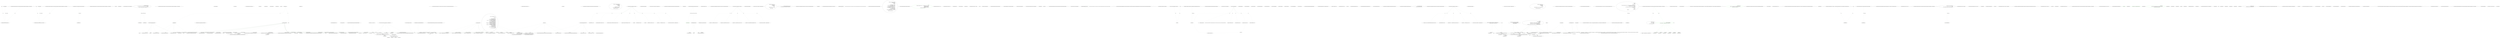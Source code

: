 digraph  {
n22 [label=string, span=""];
n23 [label="System.StringComparer", span=""];
n24 [label=string, span=""];
n25 [label="System.StringComparer", span=""];
n0 [cluster="CommandLine.Core.NameLookup.Contains(string, System.Collections.Generic.IEnumerable<CommandLine.Core.OptionSpecification>, System.StringComparer)", label="Entry CommandLine.Core.NameLookup.Contains(string, System.Collections.Generic.IEnumerable<CommandLine.Core.OptionSpecification>, System.StringComparer)", span="11-11"];
n1 [cluster="CommandLine.Core.NameLookup.Contains(string, System.Collections.Generic.IEnumerable<CommandLine.Core.OptionSpecification>, System.StringComparer)", label="return specifications.Any(a => name.MatchName(a.ShortName, a.LongName, comparer));", span="13-13"];
n5 [cluster="lambda expression", label="name.MatchName(a.ShortName, a.LongName, comparer)", span="13-13"];
n2 [cluster="CommandLine.Core.NameLookup.Contains(string, System.Collections.Generic.IEnumerable<CommandLine.Core.OptionSpecification>, System.StringComparer)", label="Exit CommandLine.Core.NameLookup.Contains(string, System.Collections.Generic.IEnumerable<CommandLine.Core.OptionSpecification>, System.StringComparer)", span="11-11"];
n3 [cluster="Unk.Any", label="Entry Unk.Any", span=""];
n4 [cluster="lambda expression", label="Entry lambda expression", span="13-13"];
n6 [cluster="lambda expression", label="Exit lambda expression", span="13-13"];
n7 [cluster="string.MatchName(string, string, System.StringComparer)", label="Entry string.MatchName(string, string, System.StringComparer)", span="8-8"];
n8 [cluster="CommandLine.Core.NameLookup.WithSeparator(string, System.Collections.Generic.IEnumerable<CommandLine.Core.OptionSpecification>, System.StringComparer)", label="Entry CommandLine.Core.NameLookup.WithSeparator(string, System.Collections.Generic.IEnumerable<CommandLine.Core.OptionSpecification>, System.StringComparer)", span="16-16"];
n9 [cluster="CommandLine.Core.NameLookup.WithSeparator(string, System.Collections.Generic.IEnumerable<CommandLine.Core.OptionSpecification>, System.StringComparer)", label="return specifications.SingleOrDefault(\r\n                a => name.MatchName(a.ShortName, a.LongName, comparer) && a.Separator != '\0')\r\n                .ToMaybe()\r\n                .Return(spec => Maybe.Just(spec.Separator), Maybe.Nothing<char>());", span="19-22"];
n16 [cluster="lambda expression", label="name.MatchName(a.ShortName, a.LongName, comparer) && a.Separator != '\0'", span="20-20"];
n10 [cluster="CommandLine.Core.NameLookup.WithSeparator(string, System.Collections.Generic.IEnumerable<CommandLine.Core.OptionSpecification>, System.StringComparer)", label="Exit CommandLine.Core.NameLookup.WithSeparator(string, System.Collections.Generic.IEnumerable<CommandLine.Core.OptionSpecification>, System.StringComparer)", span="16-16"];
n11 [cluster="Unk.SingleOrDefault", label="Entry Unk.SingleOrDefault", span=""];
n12 [cluster="Unk.ToMaybe", label="Entry Unk.ToMaybe", span=""];
n13 [cluster="CommandLine.Infrastructure.Maybe.Nothing<T>()", label="Entry CommandLine.Infrastructure.Maybe.Nothing<T>()", span="66-66"];
n14 [cluster="Unk.Return", label="Entry Unk.Return", span=""];
n15 [cluster="lambda expression", label="Entry lambda expression", span="20-20"];
n18 [cluster="lambda expression", label="Entry lambda expression", span="22-22"];
n17 [cluster="lambda expression", label="Exit lambda expression", span="20-20"];
n19 [cluster="lambda expression", label="Maybe.Just(spec.Separator)", span="22-22"];
n20 [cluster="lambda expression", label="Exit lambda expression", span="22-22"];
n21 [cluster="Unk.Just", label="Entry Unk.Just", span=""];
m0_62 [cluster="Ninject.Activation.Caching.Cache.Release(object)", file="Tokenizer.cs", label="this.Forget(cacheEntry)", span="156-156"];
m0_63 [cluster="Ninject.Activation.Caching.Cache.Release(object)", file="Tokenizer.cs", label="bindingEntry.Remove(cacheEntry)", span="157-157"];
m0_65 [cluster="Ninject.Activation.Caching.Cache.Release(object)", file="Tokenizer.cs", label="return instanceFound;", span="162-162"];
m0_71 [cluster="Unk.Remove", file="Tokenizer.cs", label="Entry Unk.Remove", span=""];
m0_66 [cluster="Ninject.Activation.Caching.Cache.Release(object)", file="Tokenizer.cs", label="Exit Ninject.Activation.Caching.Cache.Release(object)", span="148-148"];
m0_64 [cluster="Ninject.Activation.Caching.Cache.Release(object)", file="Tokenizer.cs", label="instanceFound = true", span="158-158"];
m0_70 [cluster="Unk.Forget", file="Tokenizer.cs", label="Entry Unk.Forget", span=""];
m0_67 [cluster="System.Collections.Generic.IEnumerable<TSource>.SelectMany<TSource, TResult>(System.Func<TSource, System.Collections.Generic.IEnumerable<TResult>>)", file="Tokenizer.cs", label="Entry System.Collections.Generic.IEnumerable<TSource>.SelectMany<TSource, TResult>(System.Func<TSource, System.Collections.Generic.IEnumerable<TResult>>)", span="0-0"];
m0_68 [cluster="Unk.Where", file="Tokenizer.cs", label="Entry Unk.Where", span=""];
m0_69 [cluster="Unk.ToList", file="Tokenizer.cs", label="Entry Unk.ToList", span=""];
m0_72 [cluster="lambda expression", file="Tokenizer.cs", label="Entry lambda expression", span="151-151"];
m0_0 [cluster="CommandLine.Tests.Unit.Text.HelpTextTests.Create_empty_instance()", file="Tokenizer.cs", label="Entry CommandLine.Tests.Unit.Text.HelpTextTests.Create_empty_instance()", span="16-16"];
m0_1 [cluster="CommandLine.Tests.Unit.Text.HelpTextTests.Create_empty_instance()", file="Tokenizer.cs", label="Assert.Equal(string.Empty, new HelpText().ToString())", span="18-18"];
m0_2 [cluster="CommandLine.Tests.Unit.Text.HelpTextTests.Create_empty_instance()", file="Tokenizer.cs", label="Exit CommandLine.Tests.Unit.Text.HelpTextTests.Create_empty_instance()", span="16-16"];
m0_3 [cluster="CommandLine.Text.HelpText.HelpText()", file="Tokenizer.cs", label="Entry CommandLine.Text.HelpText.HelpText()", span="33-33"];
m0_4 [cluster="CommandLine.Text.HelpText.ToString()", file="Tokenizer.cs", label="Entry CommandLine.Text.HelpText.ToString()", span="427-427"];
m0_5 [cluster="Unk.Equal", file="Tokenizer.cs", label="Entry Unk.Equal", span=""];
m0_14 [cluster="CommandLine.Tests.Unit.Text.HelpTextTests.Create_instance_without_options()", file="Tokenizer.cs", label="Assert.Equal(''post-options line 2'', lines[5])", span="41-41"];
m0_153 [cluster="CommandLine.Tests.Unit.Text.HelpTextTests.Invoke_AutoBuild_for_Options_returns_appropriate_formatted_text()", file="Tokenizer.cs", label="Entry CommandLine.Tests.Unit.Text.HelpTextTests.Invoke_AutoBuild_for_Options_returns_appropriate_formatted_text()", span="252-252"];
m0_154 [cluster="CommandLine.Tests.Unit.Text.HelpTextTests.Invoke_AutoBuild_for_Options_returns_appropriate_formatted_text()", file="Tokenizer.cs", label="var fakeResult = new ParserResult<FakeOptions>(\r\n                ParserResultType.Options,\r\n                new FakeOptions(),\r\n                new Error[]\r\n                    {\r\n                        new BadFormatTokenError(''badtoken''),\r\n                        new SequenceOutOfRangeError(new NameInfo(''i'', ''''))\r\n                    },\r\n                Maybe.Nothing<IEnumerable<Type>>())", span="255-263"];
m0_156 [cluster="CommandLine.Tests.Unit.Text.HelpTextTests.Invoke_AutoBuild_for_Options_returns_appropriate_formatted_text()", file="Tokenizer.cs", label="var lines = helpText.ToString().ToNotEmptyLines().TrimStringArray()", span="269-269"];
m0_155 [cluster="CommandLine.Tests.Unit.Text.HelpTextTests.Invoke_AutoBuild_for_Options_returns_appropriate_formatted_text()", file="Tokenizer.cs", label="var helpText = HelpText.AutoBuild(fakeResult)", span="266-266"];
m0_159 [cluster="CommandLine.Tests.Unit.Text.HelpTextTests.Invoke_AutoBuild_for_Options_returns_appropriate_formatted_text()", file="Tokenizer.cs", label="Assert.Equal(''ERROR(S):'', lines[2])", span="273-273"];
m0_160 [cluster="CommandLine.Tests.Unit.Text.HelpTextTests.Invoke_AutoBuild_for_Options_returns_appropriate_formatted_text()", file="Tokenizer.cs", label="Assert.Equal(''Token 'badtoken' is not recognized.'', lines[3])", span="274-274"];
m0_161 [cluster="CommandLine.Tests.Unit.Text.HelpTextTests.Invoke_AutoBuild_for_Options_returns_appropriate_formatted_text()", file="Tokenizer.cs", label="Assert.Equal(''A sequence option 'i' is defined with few items than required.'', lines[4])", span="275-275"];
m0_162 [cluster="CommandLine.Tests.Unit.Text.HelpTextTests.Invoke_AutoBuild_for_Options_returns_appropriate_formatted_text()", file="Tokenizer.cs", label="Assert.Equal(''--stringvalue    Define a string value here.'', lines[5])", span="276-276"];
m0_163 [cluster="CommandLine.Tests.Unit.Text.HelpTextTests.Invoke_AutoBuild_for_Options_returns_appropriate_formatted_text()", file="Tokenizer.cs", label="Assert.Equal(''-i               Define a int sequence here.'', lines[6])", span="277-277"];
m0_164 [cluster="CommandLine.Tests.Unit.Text.HelpTextTests.Invoke_AutoBuild_for_Options_returns_appropriate_formatted_text()", file="Tokenizer.cs", label="Assert.Equal(''-x               Define a boolean or switch value here.'', lines[7])", span="278-278"];
m0_165 [cluster="CommandLine.Tests.Unit.Text.HelpTextTests.Invoke_AutoBuild_for_Options_returns_appropriate_formatted_text()", file="Tokenizer.cs", label="Assert.Equal(''--help           Display this help screen.'', lines[8])", span="279-279"];
m0_157 [cluster="CommandLine.Tests.Unit.Text.HelpTextTests.Invoke_AutoBuild_for_Options_returns_appropriate_formatted_text()", file="Tokenizer.cs", label="Assert.True(lines[0].StartsWith(''CommandLine'', StringComparison.Ordinal))", span="271-271"];
m0_158 [cluster="CommandLine.Tests.Unit.Text.HelpTextTests.Invoke_AutoBuild_for_Options_returns_appropriate_formatted_text()", file="Tokenizer.cs", label="Assert.True(lines[1].StartsWith(''Copyright (c)'', StringComparison.Ordinal))", span="272-272"];
m0_166 [cluster="CommandLine.Tests.Unit.Text.HelpTextTests.Invoke_AutoBuild_for_Options_returns_appropriate_formatted_text()", file="Tokenizer.cs", label="Exit CommandLine.Tests.Unit.Text.HelpTextTests.Invoke_AutoBuild_for_Options_returns_appropriate_formatted_text()", span="252-252"];
m0_36 [cluster="lambda expression", file="Tokenizer.cs", label="Exit lambda expression", span="93-93"];
m0_37 [cluster="Ninject.Activation.Caching.Cache.Clear(object)", file="Tokenizer.cs", label="Entry Ninject.Activation.Caching.Cache.Clear(object)", span="186-186"];
m0_38 [cluster="Ninject.Activation.Caching.Cache.TryGet(Ninject.Activation.IContext)", file="Tokenizer.cs", label="Entry Ninject.Activation.Caching.Cache.TryGet(Ninject.Activation.IContext)", span="106-106"];
m0_39 [cluster="Ninject.Activation.Caching.Cache.TryGet(Ninject.Activation.IContext)", file="Tokenizer.cs", label="Ensure.ArgumentNotNull(context, ''context'')", span="108-108"];
m0_40 [cluster="Ninject.Activation.Caching.Cache.TryGet(Ninject.Activation.IContext)", file="Tokenizer.cs", label="var scope = context.GetScope()", span="109-109"];
m0_41 [cluster="Ninject.Activation.Caching.Cache.TryGet(Ninject.Activation.IContext)", file="Tokenizer.cs", label="scope == null", span="110-110"];
m0_42 [cluster="Ninject.Activation.Caching.Cache.TryGet(Ninject.Activation.IContext)", file="Tokenizer.cs", label="return null;", span="112-112"];
m0_43 [cluster="Ninject.Activation.Caching.Cache.TryGet(Ninject.Activation.IContext)", file="Tokenizer.cs", label="this.entries", span="115-115"];
m0_44 [cluster="Ninject.Activation.Caching.Cache.TryGet(Ninject.Activation.IContext)", file="Tokenizer.cs", label="Multimap<IBinding, CacheEntry> bindings", span="117-117"];
m0_181 [cluster="CommandLine.Tests.Unit.Text.HelpTextTests.Invoke_AutoBuild_for_Verbs_with_unknown_verb_returns_appropriate_formatted_text()", file="Tokenizer.cs", label="Entry CommandLine.Tests.Unit.Text.HelpTextTests.Invoke_AutoBuild_for_Verbs_with_unknown_verb_returns_appropriate_formatted_text()", span="312-312"];
m0_185 [cluster="CommandLine.Tests.Unit.Text.HelpTextTests.Invoke_AutoBuild_for_Verbs_with_unknown_verb_returns_appropriate_formatted_text()", file="Tokenizer.cs", label="var lines = helpText.ToString().ToNotEmptyLines().TrimStringArray()", span="330-330"];
m0_188 [cluster="CommandLine.Tests.Unit.Text.HelpTextTests.Invoke_AutoBuild_for_Verbs_with_unknown_verb_returns_appropriate_formatted_text()", file="Tokenizer.cs", label="Assert.Equal(''add       Add file contents to the index.'', lines[2])", span="334-334"];
m0_189 [cluster="CommandLine.Tests.Unit.Text.HelpTextTests.Invoke_AutoBuild_for_Verbs_with_unknown_verb_returns_appropriate_formatted_text()", file="Tokenizer.cs", label="Assert.Equal(''commit    Record changes to the repository.'', lines[3])", span="335-335"];
m0_190 [cluster="CommandLine.Tests.Unit.Text.HelpTextTests.Invoke_AutoBuild_for_Verbs_with_unknown_verb_returns_appropriate_formatted_text()", file="Tokenizer.cs", label="Assert.Equal(''clone     Clone a repository into a new directory.'', lines[4])", span="336-336"];
m0_191 [cluster="CommandLine.Tests.Unit.Text.HelpTextTests.Invoke_AutoBuild_for_Verbs_with_unknown_verb_returns_appropriate_formatted_text()", file="Tokenizer.cs", label="Assert.Equal(''help      Display more information on a specific command.'', lines[5])", span="337-337"];
m0_184 [cluster="CommandLine.Tests.Unit.Text.HelpTextTests.Invoke_AutoBuild_for_Verbs_with_unknown_verb_returns_appropriate_formatted_text()", file="Tokenizer.cs", label="var helpText = HelpText.AutoBuild(fakeResult)", span="327-327"];
m0_186 [cluster="CommandLine.Tests.Unit.Text.HelpTextTests.Invoke_AutoBuild_for_Verbs_with_unknown_verb_returns_appropriate_formatted_text()", file="Tokenizer.cs", label="Assert.True(lines[0].StartsWith(''CommandLine'', StringComparison.Ordinal))", span="332-332"];
m0_187 [cluster="CommandLine.Tests.Unit.Text.HelpTextTests.Invoke_AutoBuild_for_Verbs_with_unknown_verb_returns_appropriate_formatted_text()", file="Tokenizer.cs", label="Assert.True(lines[1].StartsWith(''Copyright (c)'', StringComparison.Ordinal))", span="333-333"];
m0_183 [cluster="CommandLine.Tests.Unit.Text.HelpTextTests.Invoke_AutoBuild_for_Verbs_with_unknown_verb_returns_appropriate_formatted_text()", file="Tokenizer.cs", label="var fakeResult = new ParserResult<object>(\r\n                ParserResultType.Verbs,\r\n                new NullInstance(),\r\n                new Error[]\r\n                    {\r\n                        new HelpVerbRequestedError(null, null, false)\r\n                    },\r\n                Maybe.Just(verbTypes))", span="317-324"];
m0_182 [cluster="CommandLine.Tests.Unit.Text.HelpTextTests.Invoke_AutoBuild_for_Verbs_with_unknown_verb_returns_appropriate_formatted_text()", file="Tokenizer.cs", label="var verbTypes = Enumerable.Empty<Type>().Concat(\r\n                new[] { typeof(AddOptions), typeof(CommitOptions), typeof(CloneOptions) })", span="315-316"];
m0_192 [cluster="CommandLine.Tests.Unit.Text.HelpTextTests.Invoke_AutoBuild_for_Verbs_with_unknown_verb_returns_appropriate_formatted_text()", file="Tokenizer.cs", label="Exit CommandLine.Tests.Unit.Text.HelpTextTests.Invoke_AutoBuild_for_Verbs_with_unknown_verb_returns_appropriate_formatted_text()", span="312-312"];
m0_45 [cluster="Ninject.Activation.Caching.Cache.TryGet(Ninject.Activation.IContext)", file="Tokenizer.cs", label="!this.entries.TryGetValue(scope, out bindings)", span="118-118"];
m0_131 [cluster="CommandLine.Text.HelpText.RenderParsingErrorsText<T>(CommandLine.ParserResult<T>, System.Func<CommandLine.Error, string>, int)", file="Tokenizer.cs", label=weakScopeReference, span=""];
m0_129 [cluster="CommandLine.HelpVerbRequestedError.HelpVerbRequestedError(string, System.Type, bool)", file="Tokenizer.cs", label="Entry CommandLine.HelpVerbRequestedError.HelpVerbRequestedError(string, System.Type, bool)", span="353-353"];
m0_29 [cluster="CommandLine.Tests.Unit.Text.HelpTextTests.Create_instance_with_options()", file="Tokenizer.cs", label="Assert.Equal(''--help           Display this help screen.'', lines[4])", span="62-62"];
m0_127 [cluster="CommandLine.BadVerbSelectedError.BadVerbSelectedError(string)", file="Tokenizer.cs", label="Entry CommandLine.BadVerbSelectedError.BadVerbSelectedError(string)", span="327-327"];
m0_128 [cluster="CommandLine.HelpRequestedError.HelpRequestedError()", file="Tokenizer.cs", label="Entry CommandLine.HelpRequestedError.HelpRequestedError()", span="338-338"];
m0_117 [cluster="lambda expression", file="Tokenizer.cs", label="GetAllBindingEntries(scopeCache.Value)", span="228-228"];
m0_125 [cluster="Ninject.Activation.Caching.Cache.Forget(Ninject.Activation.Caching.Cache.CacheEntry)", file="Tokenizer.cs", label="Exit Ninject.Activation.Caching.Cache.Forget(Ninject.Activation.Caching.Cache.CacheEntry)", span="247-247"];
m0_13 [cluster="CommandLine.Tests.Unit.Text.HelpTextTests.Create_instance_without_options()", file="Tokenizer.cs", label="Assert.Equal(''post-options line 1'', lines[4])", span="40-40"];
m0_103 [cluster="CommandLine.Tests.Unit.Text.HelpTextTests.Invoking_RenderParsingErrorsText_returns_appropriate_formatted_text()", file="Tokenizer.cs", label="Entry CommandLine.Tests.Unit.Text.HelpTextTests.Invoking_RenderParsingErrorsText_returns_appropriate_formatted_text()", span="189-189"];
m0_104 [cluster="CommandLine.Tests.Unit.Text.HelpTextTests.Invoking_RenderParsingErrorsText_returns_appropriate_formatted_text()", file="Tokenizer.cs", label="var fakeResult = new ParserResult<NullInstance>(\r\n                ParserResultType.Options,\r\n                new NullInstance(),\r\n                new Error[]\r\n                    {\r\n                        new BadFormatTokenError(''badtoken''),\r\n                        new MissingValueOptionError(new NameInfo(''x'', ''switch'')),\r\n                        new UnknownOptionError(''unknown''),\r\n                        new MissingRequiredOptionError(new NameInfo('''', ''missing'')),\r\n                        new MutuallyExclusiveSetError(new NameInfo(''z'', '''')),\r\n                        new SequenceOutOfRangeError(new NameInfo(''s'', ''sequence'')),\r\n                        new NoVerbSelectedError(),\r\n                        new BadVerbSelectedError(''badverb''),\r\n                        new HelpRequestedError(), // should be ignored\r\n                        new HelpVerbRequestedError(null, null, false), // should be ignored \r\n                    },\r\n                Maybe.Nothing<IEnumerable<Type>>())", span="192-208"];
m0_105 [cluster="CommandLine.Tests.Unit.Text.HelpTextTests.Invoking_RenderParsingErrorsText_returns_appropriate_formatted_text()", file="Tokenizer.cs", label="Func<Error, string> fakeRenderer = err =>\r\n                {\r\n                    switch (err.Tag)\r\n                    {\r\n                        case ErrorType.BadFormatTokenError:\r\n                            return ''ERR '' + ((BadFormatTokenError)err).Token;\r\n                        case ErrorType.MissingValueOptionError:\r\n                            return ''ERR '' + ((MissingValueOptionError)err).NameInfo.NameText;\r\n                        case ErrorType.UnknownOptionError:\r\n                            return ''ERR '' + ((UnknownOptionError)err).Token;\r\n                        case ErrorType.MissingRequiredOptionError:\r\n                            return ''ERR '' + ((MissingRequiredOptionError)err).NameInfo.NameText;\r\n                        case ErrorType.MutuallyExclusiveSetError:\r\n                            return ''ERR '' + ((MutuallyExclusiveSetError)err).NameInfo.NameText;\r\n                        case ErrorType.SequenceOutOfRangeError:\r\n                            return ''ERR '' + ((SequenceOutOfRangeError)err).NameInfo.NameText;\r\n                        case ErrorType.NoVerbSelectedError:\r\n                            return ''ERR no-verb-selected'';\r\n                        case ErrorType.BadVerbSelectedError:\r\n                            return ''ERR '' + ((BadVerbSelectedError)err).Token;\r\n                        default:\r\n                            throw new InvalidOperationException();\r\n                    }\r\n                }", span="209-232"];
m0_106 [cluster="CommandLine.Tests.Unit.Text.HelpTextTests.Invoking_RenderParsingErrorsText_returns_appropriate_formatted_text()", file="Tokenizer.cs", label="var errorsText = HelpText.RenderParsingErrorsText(fakeResult, fakeRenderer, 2)", span="235-235"];
m0_7 [cluster="CommandLine.Tests.Unit.Text.HelpTextTests.Create_instance_without_options()", color=green, community=0, file="Tokenizer.cs", label="var sut =\r\n                new HelpText(new HeadingInfo(''Unit-tests'', ''2.0''), new CopyrightInfo(true, ''Author'', 2005, 2013))\r\n                    .AddPreOptionsLine(''pre-options line 1'')\r\n                    .AddPreOptionsLine(''pre-options line 2'')\r\n                    .AddPostOptionsLine(''post-options line 1'')\r\n                    .AddPostOptionsLine(''post-options line 2'')", prediction=0, span="26-31"];
m0_33 [cluster="Ninject.Infrastructure.Multimap<K, V>.Add(K, V)", file="Tokenizer.cs", label="Entry Ninject.Infrastructure.Multimap<K, V>.Add(K, V)", span="64-64"];
m0_195 [cluster="CommandLine.Infrastructure.Maybe.Just<T>(T)", file="Tokenizer.cs", label="Entry CommandLine.Infrastructure.Maybe.Just<T>(T)", span="71-71"];
m0_79 [cluster="CommandLine.Tests.Unit.Text.HelpTextTests.Long_help_text_without_spaces()", file="Tokenizer.cs", label="sut.MaximumDisplayWidth = 40", span="151-151"];
m0_80 [cluster="CommandLine.Tests.Unit.Text.HelpTextTests.Long_help_text_without_spaces()", file="Tokenizer.cs", label="sut.AddOptions(new FakeOptionsWithLongDescriptionAndNoSpaces())", span="152-152"];
m0_81 [cluster="CommandLine.Tests.Unit.Text.HelpTextTests.Long_help_text_without_spaces()", file="Tokenizer.cs", label="var lines = sut.ToString().Split(new[] { Environment.NewLine }, StringSplitOptions.None)", span="155-155"];
m0_82 [cluster="CommandLine.Tests.Unit.Text.HelpTextTests.Long_help_text_without_spaces()", file="Tokenizer.cs", label="lines[2].Should().Be(''  v, verbose    Before '')", span="156-156"];
m0_83 [cluster="CommandLine.Tests.Unit.Text.HelpTextTests.Long_help_text_without_spaces()", file="Tokenizer.cs", label="lines[3].Should().Be(''                012345678901234567890123'')", span="157-157"];
m0_84 [cluster="CommandLine.Tests.Unit.Text.HelpTextTests.Long_help_text_without_spaces()", file="Tokenizer.cs", label="lines[4].Should().Be(''                After'')", span="158-158"];
m0_85 [cluster="CommandLine.Tests.Unit.Text.HelpTextTests.Long_help_text_without_spaces()", file="Tokenizer.cs", label="lines[5].Should().Be(''  input-file    Before '')", span="159-159"];
m0_17 [cluster="Ninject.Activation.Caching.Cache.Remember(Ninject.Activation.IContext, Ninject.Activation.InstanceReference)", file="Tokenizer.cs", label="var scope = context.GetScope()", span="81-81"];
m0_122 [cluster="Ninject.Activation.Caching.Cache.Forget(Ninject.Activation.Caching.Cache.CacheEntry)", file="Tokenizer.cs", label="Entry Ninject.Activation.Caching.Cache.Forget(Ninject.Activation.Caching.Cache.CacheEntry)", span="247-247"];
m0_20 [cluster="Ninject.Activation.Caching.Cache.Remember(Ninject.Activation.IContext, Ninject.Activation.InstanceReference)", file="Tokenizer.cs", label="var weakScopeReference = new ReferenceEqualWeakReference(scope)", span="86-86"];
m0_118 [cluster="lambda expression", file="Tokenizer.cs", label="Exit lambda expression", span="228-228"];
m0_32 [cluster="Ninject.Infrastructure.Multimap<K, V>.Multimap()", file="Tokenizer.cs", label="Entry Ninject.Infrastructure.Multimap<K, V>.Multimap()", span="22-22"];
m0_46 [cluster="Ninject.Activation.Caching.Cache.TryGet(Ninject.Activation.IContext)", file="Tokenizer.cs", label="return null;", span="120-120"];
m0_47 [cluster="Ninject.Activation.Caching.Cache.TryGet(Ninject.Activation.IContext)", color=green, community=0, file="Tokenizer.cs", label="bindings[context.Binding]", prediction=1, span="123-123"];
m0_48 [cluster="Ninject.Activation.Caching.Cache.TryGet(Ninject.Activation.IContext)", file="Tokenizer.cs", label="context.HasInferredGenericArguments", span="125-125"];
m0_49 [cluster="Ninject.Activation.Caching.Cache.TryGet(Ninject.Activation.IContext)", file="Tokenizer.cs", label="var cachedArguments = entry.Context.GenericArguments", span="127-127"];
m0_50 [cluster="Ninject.Activation.Caching.Cache.TryGet(Ninject.Activation.IContext)", file="Tokenizer.cs", label="var arguments = context.GenericArguments", span="128-128"];
m0_51 [cluster="Ninject.Activation.Caching.Cache.TryGet(Ninject.Activation.IContext)", file="Tokenizer.cs", label="!cachedArguments.SequenceEqual(arguments)", span="130-130"];
m0_52 [cluster="Ninject.Activation.Caching.Cache.TryGet(Ninject.Activation.IContext)", file="Tokenizer.cs", label="return entry.Reference.Instance;", span="136-136"];
m0_53 [cluster="Ninject.Activation.Caching.Cache.TryGet(Ninject.Activation.IContext)", file="Tokenizer.cs", label="return null;", span="139-139"];
m0_54 [cluster="Ninject.Activation.Caching.Cache.TryGet(Ninject.Activation.IContext)", file="Tokenizer.cs", label="Exit Ninject.Activation.Caching.Cache.TryGet(Ninject.Activation.IContext)", span="106-106"];
m0_22 [cluster="Ninject.Activation.Caching.Cache.Remember(Ninject.Activation.IContext, Ninject.Activation.InstanceReference)", file="Tokenizer.cs", label="this.entries[weakScopeReference] = new Multimap<IBinding, CacheEntry>()", span="89-89"];
m0_23 [cluster="Ninject.Activation.Caching.Cache.Remember(Ninject.Activation.IContext, Ninject.Activation.InstanceReference)", file="Tokenizer.cs", label="var notifyScope = scope as INotifyWhenDisposed", span="90-90"];
m0_24 [cluster="Ninject.Activation.Caching.Cache.Remember(Ninject.Activation.IContext, Ninject.Activation.InstanceReference)", file="Tokenizer.cs", label="notifyScope != null", span="91-91"];
m0_26 [cluster="Ninject.Activation.Caching.Cache.Remember(Ninject.Activation.IContext, Ninject.Activation.InstanceReference)", file="Tokenizer.cs", label="this.entries[weakScopeReference].Add(context.Binding, entry)", span="97-97"];
m0_27 [cluster="Ninject.Activation.Caching.Cache.Remember(Ninject.Activation.IContext, Ninject.Activation.InstanceReference)", file="Tokenizer.cs", label="Exit Ninject.Activation.Caching.Cache.Remember(Ninject.Activation.IContext, Ninject.Activation.InstanceReference)", span="77-77"];
m0_28 [cluster="Ninject.Activation.IContext.GetScope()", file="Tokenizer.cs", label="Entry Ninject.Activation.IContext.GetScope()", span="69-69"];
m0_30 [cluster="Ninject.Infrastructure.ReferenceEqualWeakReference.ReferenceEqualWeakReference(object)", file="Tokenizer.cs", label="Entry Ninject.Infrastructure.ReferenceEqualWeakReference.ReferenceEqualWeakReference(object)", span="26-26"];
m0_31 [cluster="System.Collections.Generic.IDictionary<TKey, TValue>.ContainsKey(TKey)", file="Tokenizer.cs", label="Entry System.Collections.Generic.IDictionary<TKey, TValue>.ContainsKey(TKey)", span="0-0"];
m0_77 [cluster="lambda expression", file="Tokenizer.cs", label="Exit lambda expression", span="153-153"];
m0_78 [cluster="object.ReferenceEquals(object, object)", file="Tokenizer.cs", label="Entry object.ReferenceEquals(object, object)", span="0-0"];
m0_86 [cluster="Unk.Select", file="Tokenizer.cs", label="Entry Unk.Select", span=""];
m0_87 [cluster="Unk.GetAllBindingEntries", file="Tokenizer.cs", label="Entry Unk.GetAllBindingEntries", span=""];
m0_88 [cluster="Ninject.Activation.Caching.Cache.Forget(System.Collections.Generic.IEnumerable<Ninject.Activation.Caching.Cache.CacheEntry>)", file="Tokenizer.cs", label="Entry Ninject.Activation.Caching.Cache.Forget(System.Collections.Generic.IEnumerable<Ninject.Activation.Caching.Cache.CacheEntry>)", span="235-235"];
m0_168 [cluster="string.StartsWith(string, System.StringComparison)", file="Tokenizer.cs", label="Entry string.StartsWith(string, System.StringComparison)", span="0-0"];
m0_90 [cluster="lambda expression", file="Tokenizer.cs", label="!((ReferenceEqualWeakReference)scope.Key).IsAlive", span="172-172"];
m0_93 [cluster="lambda expression", file="Tokenizer.cs", label=scope, span="172-172"];
m0_94 [cluster="lambda expression", file="Tokenizer.cs", label="Exit lambda expression", span="172-172"];
m0_91 [cluster="lambda expression", file="Tokenizer.cs", label="Exit lambda expression", span="172-172"];
m0_92 [cluster="lambda expression", file="Tokenizer.cs", label="Entry lambda expression", span="172-172"];
m0_95 [cluster="Ninject.Activation.Caching.Cache.Clear(object)", file="Tokenizer.cs", label="this.entries", span="188-188"];
m0_96 [cluster="Ninject.Activation.Caching.Cache.Clear(object)", file="Tokenizer.cs", label="Multimap<IBinding, CacheEntry> bindings", span="190-190"];
m0_97 [cluster="Ninject.Activation.Caching.Cache.Clear(object)", file="Tokenizer.cs", label="this.entries.TryGetValue(scope, out bindings)", span="191-191"];
m0_98 [cluster="Ninject.Activation.Caching.Cache.Clear(object)", file="Tokenizer.cs", label="this.Forget(GetAllBindingEntries(bindings))", span="193-193"];
m0_99 [cluster="Ninject.Activation.Caching.Cache.Clear(object)", file="Tokenizer.cs", label="this.entries.Remove(scope)", span="196-196"];
m0_100 [cluster="Ninject.Activation.Caching.Cache.Clear(object)", file="Tokenizer.cs", label="Exit Ninject.Activation.Caching.Cache.Clear(object)", span="186-186"];
m0_101 [cluster="Ninject.Activation.Caching.Cache.GetAllBindingEntries(System.Collections.Generic.IEnumerable<System.Collections.Generic.KeyValuePair<Ninject.Planning.Bindings.IBinding, System.Collections.Generic.ICollection<Ninject.Activation.Caching.Cache.CacheEntry>>>)", file="Tokenizer.cs", label="Entry Ninject.Activation.Caching.Cache.GetAllBindingEntries(System.Collections.Generic.IEnumerable<System.Collections.Generic.KeyValuePair<Ninject.Planning.Bindings.IBinding, System.Collections.Generic.ICollection<Ninject.Activation.Caching.Cache.CacheEntry>>>)", span="217-217"];
m0_126 [cluster="CommandLine.NoVerbSelectedError.NoVerbSelectedError()", file="Tokenizer.cs", label="Entry CommandLine.NoVerbSelectedError.NoVerbSelectedError()", span="391-391"];
m0_61 [cluster="Ninject.Activation.Caching.Cache.Release(object)", file="Tokenizer.cs", label=instanceEntries, span="154-154"];
m0_116 [cluster="CommandLine.Tests.Unit.Text.HelpTextTests.Invoking_RenderParsingErrorsText_returns_appropriate_formatted_text()", file="Tokenizer.cs", label="Exit CommandLine.Tests.Unit.Text.HelpTextTests.Invoking_RenderParsingErrorsText_returns_appropriate_formatted_text()", span="189-189"];
m0_34 [cluster="string[].TrimStringArray()", file="Tokenizer.cs", label="Entry string[].TrimStringArray()", span="14-14"];
m0_76 [cluster="Unk.Be", file="Tokenizer.cs", label="Entry Unk.Be", span=""];
m0_75 [cluster="Unk.Should", file="Tokenizer.cs", label="Entry Unk.Should", span=""];
m0_73 [cluster="CommandLine.Tests.Fakes.FakeOptionsWithLongDescription.FakeOptionsWithLongDescription()", file="Tokenizer.cs", label="Entry CommandLine.Tests.Fakes.FakeOptionsWithLongDescription.FakeOptionsWithLongDescription()", span="22-22"];
m0_74 [cluster="string.Split(string[], System.StringSplitOptions)", file="Tokenizer.cs", label="Entry string.Split(string[], System.StringSplitOptions)", span="0-0"];
m0_89 [cluster="CommandLine.Tests.Fakes.FakeOptionsWithLongDescriptionAndNoSpaces.FakeOptionsWithLongDescriptionAndNoSpaces()", file="Tokenizer.cs", label="Entry CommandLine.Tests.Fakes.FakeOptionsWithLongDescriptionAndNoSpaces.FakeOptionsWithLongDescriptionAndNoSpaces()", span="31-31"];
m0_111 [cluster="CommandLine.Tests.Unit.Text.HelpTextTests.Invoking_RenderParsingErrorsText_returns_appropriate_formatted_text()", file="Tokenizer.cs", label="Assert.Equal(''  ERR missing'', lines[3])", span="243-243"];
m0_112 [cluster="CommandLine.Tests.Unit.Text.HelpTextTests.Invoking_RenderParsingErrorsText_returns_appropriate_formatted_text()", file="Tokenizer.cs", label="Assert.Equal(''  ERR z'', lines[4])", span="244-244"];
m0_113 [cluster="CommandLine.Tests.Unit.Text.HelpTextTests.Invoking_RenderParsingErrorsText_returns_appropriate_formatted_text()", file="Tokenizer.cs", label="Assert.Equal(''  ERR s, sequence'', lines[5])", span="245-245"];
m0_133 [cluster="lambda expression", file="Tokenizer.cs", label="Ninject.Activation.Caching.Cache.CacheEntry", span=""];
m0_135 [cluster="lambda expression", file="Tokenizer.cs", label="return ''ERR '' + ((BadFormatTokenError)err).Token;", span="214-214"];
m0_137 [cluster="lambda expression", file="Tokenizer.cs", label="return ''ERR '' + ((MissingValueOptionError)err).NameInfo.NameText;", span="216-216"];
m0_139 [cluster="lambda expression", file="Tokenizer.cs", label="return ''ERR '' + ((UnknownOptionError)err).Token;", span="218-218"];
m0_141 [cluster="lambda expression", file="Tokenizer.cs", label="return ''ERR '' + ((MissingRequiredOptionError)err).NameInfo.NameText;", span="220-220"];
m0_143 [cluster="lambda expression", file="Tokenizer.cs", label="return ''ERR '' + ((MutuallyExclusiveSetError)err).NameInfo.NameText;", span="222-222"];
m0_145 [cluster="lambda expression", file="Tokenizer.cs", label="return ''ERR '' + ((SequenceOutOfRangeError)err).NameInfo.NameText;", span="224-224"];
m0_149 [cluster="lambda expression", file="Tokenizer.cs", label="return ''ERR '' + ((BadVerbSelectedError)err).Token;", span="228-228"];
m0_134 [cluster="lambda expression", file="Tokenizer.cs", label="ErrorType.BadFormatTokenError", span="213-213"];
m0_136 [cluster="lambda expression", file="Tokenizer.cs", label="ErrorType.MissingValueOptionError", span="215-215"];
m0_138 [cluster="lambda expression", file="Tokenizer.cs", label="ErrorType.UnknownOptionError", span="217-217"];
m0_140 [cluster="lambda expression", file="Tokenizer.cs", label="ErrorType.MissingRequiredOptionError", span="219-219"];
m0_142 [cluster="lambda expression", file="Tokenizer.cs", label="ErrorType.MutuallyExclusiveSetError", span="221-221"];
m0_144 [cluster="lambda expression", file="Tokenizer.cs", label="ErrorType.SequenceOutOfRangeError", span="223-223"];
m0_146 [cluster="lambda expression", file="Tokenizer.cs", label="ErrorType.NoVerbSelectedError", span="225-225"];
m0_148 [cluster="lambda expression", file="Tokenizer.cs", label="ErrorType.BadVerbSelectedError", span="227-227"];
m0_150 [cluster="lambda expression", file="Tokenizer.cs", label="throw new InvalidOperationException();", span="230-230"];
m0_147 [cluster="lambda expression", file="Tokenizer.cs", label="return ''ERR no-verb-selected'';", span="226-226"];
m0_102 [cluster="CommandLine.Tests.Fakes.FakeOptionsForHelp.FakeOptionsForHelp()", file="Tokenizer.cs", label="Entry CommandLine.Tests.Fakes.FakeOptionsForHelp.FakeOptionsForHelp()", span="4-4"];
m0_60 [cluster="Ninject.Activation.Caching.Cache.Release(object)", file="Tokenizer.cs", label="var instanceEntries = bindingEntry.Where(cacheEntry => ReferenceEquals(instance, cacheEntry.Reference.Instance)).ToList()", span="153-153"];
m0_167 [cluster="CommandLine.Text.HelpText.AutoBuild<T>(CommandLine.ParserResult<T>)", file="Tokenizer.cs", label="Entry CommandLine.Text.HelpText.AutoBuild<T>(CommandLine.ParserResult<T>)", span="252-252"];
m0_124 [cluster="Ninject.Activation.Caching.Cache.Forget(Ninject.Activation.Caching.Cache.CacheEntry)", file="Tokenizer.cs", label="this.Pipeline.Deactivate(entry.Context, entry.Reference)", span="250-250"];
m0_21 [cluster="Ninject.Activation.Caching.Cache.Remember(Ninject.Activation.IContext, Ninject.Activation.InstanceReference)", file="Tokenizer.cs", label="!this.entries.ContainsKey(weakScopeReference)", span="87-87"];
m0_108 [cluster="CommandLine.Tests.Unit.Text.HelpTextTests.Invoking_RenderParsingErrorsText_returns_appropriate_formatted_text()", file="Tokenizer.cs", label="Assert.Equal(''  ERR badtoken'', lines[0])", span="240-240"];
m0_16 [cluster="Ninject.Activation.Caching.Cache.Remember(Ninject.Activation.IContext, Ninject.Activation.InstanceReference)", file="Tokenizer.cs", label="Ensure.ArgumentNotNull(context, ''context'')", span="79-79"];
m0_57 [cluster="CommandLine.Tests.Unit.Text.HelpTextTests.When_defined_MetaValue_should_be_rendered()", file="Tokenizer.cs", label="var lines = sut.ToString().ToNotEmptyLines().TrimStringArray()", span="119-119"];
m0_58 [cluster="CommandLine.Tests.Unit.Text.HelpTextTests.When_defined_MetaValue_should_be_rendered()", file="Tokenizer.cs", label="Assert.Equal(''i FILE, input-file=FILE    Required. Specify input FILE to be processed.'', lines[2])", span="121-121"];
m0_59 [cluster="CommandLine.Tests.Unit.Text.HelpTextTests.When_defined_MetaValue_should_be_rendered()", file="Tokenizer.cs", label="Exit CommandLine.Tests.Unit.Text.HelpTextTests.When_defined_MetaValue_should_be_rendered()", span="111-111"];
m0_169 [cluster="Unk.True", file="Tokenizer.cs", label="Entry Unk.True", span=""];
m0_110 [cluster="CommandLine.Tests.Unit.Text.HelpTextTests.Invoking_RenderParsingErrorsText_returns_appropriate_formatted_text()", file="Tokenizer.cs", label="Assert.Equal(''  ERR unknown'', lines[2])", span="242-242"];
m0_109 [cluster="CommandLine.Tests.Unit.Text.HelpTextTests.Invoking_RenderParsingErrorsText_returns_appropriate_formatted_text()", file="Tokenizer.cs", label="Assert.Equal(''  ERR x, switch'', lines[1])", span="241-241"];
m0_121 [cluster="CommandLine.NameInfo.NameInfo(string, string)", file="Tokenizer.cs", label="Entry CommandLine.NameInfo.NameInfo(string, string)", span="20-20"];
m0_119 [cluster="CommandLine.BadFormatTokenError.BadFormatTokenError(string)", file="Tokenizer.cs", label="Entry CommandLine.BadFormatTokenError.BadFormatTokenError(string)", span="188-188"];
m0_120 [cluster="CommandLine.MissingValueOptionError.MissingValueOptionError(CommandLine.NameInfo)", file="Tokenizer.cs", label="Entry CommandLine.MissingValueOptionError.MissingValueOptionError(CommandLine.NameInfo)", span="261-261"];
m0_193 [cluster="System.Linq.Enumerable.Empty<TResult>()", file="Tokenizer.cs", label="Entry System.Linq.Enumerable.Empty<TResult>()", span="0-0"];
m0_55 [cluster="CommandLine.Tests.Unit.Text.HelpTextTests.When_defined_MetaValue_should_be_rendered()", file="Tokenizer.cs", label="Entry CommandLine.Tests.Unit.Text.HelpTextTests.When_defined_MetaValue_should_be_rendered()", span="111-111"];
m0_6 [cluster="CommandLine.Tests.Unit.Text.HelpTextTests.Create_instance_without_options()", file="Tokenizer.cs", label="Entry CommandLine.Tests.Unit.Text.HelpTextTests.Create_instance_without_options()", span="22-22"];
m0_56 [cluster="CommandLine.Tests.Unit.Text.HelpTextTests.When_defined_MetaValue_should_be_rendered()", file="Tokenizer.cs", label="var sut = new HelpText(''Meta Value.'')\r\n                .AddOptions(new FakeOptionsWithMetaValue())", span="115-116"];
m0_107 [cluster="CommandLine.Tests.Unit.Text.HelpTextTests.Invoking_RenderParsingErrorsText_returns_appropriate_formatted_text()", file="Tokenizer.cs", label="var lines = errorsText.ToNotEmptyLines()", span="238-238"];
m0_114 [cluster="CommandLine.Tests.Unit.Text.HelpTextTests.Invoking_RenderParsingErrorsText_returns_appropriate_formatted_text()", file="Tokenizer.cs", label="Assert.Equal(''  ERR no-verb-selected'', lines[6])", span="246-246"];
m0_115 [cluster="CommandLine.Tests.Unit.Text.HelpTextTests.Invoking_RenderParsingErrorsText_returns_appropriate_formatted_text()", file="Tokenizer.cs", label="Assert.Equal(''  ERR badverb'', lines[7])", span="247-247"];
m0_123 [cluster="CommandLine.MissingRequiredOptionError.MissingRequiredOptionError(CommandLine.NameInfo)", file="Tokenizer.cs", label="Entry CommandLine.MissingRequiredOptionError.MissingRequiredOptionError(CommandLine.NameInfo)", span="283-283"];
m0_8 [cluster="Ninject.Activation.Caching.Cache.Dispose(bool)", file="Tokenizer.cs", label="Entry Ninject.Activation.Caching.Cache.Dispose(bool)", span="62-62"];
m0_9 [cluster="Ninject.Activation.Caching.Cache.Dispose(bool)", file="Tokenizer.cs", label="disposing && !IsDisposed", span="64-64"];
m0_10 [cluster="Ninject.Activation.Caching.Cache.Dispose(bool)", file="Tokenizer.cs", label="this.Clear()", span="66-66"];
m0_11 [cluster="Ninject.Activation.Caching.Cache.Dispose(bool)", file="Tokenizer.cs", label="base.Dispose(disposing)", span="69-69"];
m0_12 [cluster="Ninject.Activation.Caching.Cache.Dispose(bool)", file="Tokenizer.cs", label="Exit Ninject.Activation.Caching.Cache.Dispose(bool)", span="62-62"];
m0_15 [cluster="Ninject.Activation.Caching.Cache.Remember(Ninject.Activation.IContext, Ninject.Activation.InstanceReference)", file="Tokenizer.cs", label="Entry Ninject.Activation.Caching.Cache.Remember(Ninject.Activation.IContext, Ninject.Activation.InstanceReference)", span="77-77"];
m0_170 [cluster="CommandLine.Tests.Unit.Text.HelpTextTests.Invoke_AutoBuild_for_Verbs_with_specific_verb_returns_appropriate_formatted_text()", file="Tokenizer.cs", label="Entry CommandLine.Tests.Unit.Text.HelpTextTests.Invoke_AutoBuild_for_Verbs_with_specific_verb_returns_appropriate_formatted_text()", span="284-284"];
m0_173 [cluster="CommandLine.Tests.Unit.Text.HelpTextTests.Invoke_AutoBuild_for_Verbs_with_specific_verb_returns_appropriate_formatted_text()", file="Tokenizer.cs", label="var lines = helpText.ToString().ToNotEmptyLines().TrimStringArray()", span="300-300"];
m0_176 [cluster="CommandLine.Tests.Unit.Text.HelpTextTests.Invoke_AutoBuild_for_Verbs_with_specific_verb_returns_appropriate_formatted_text()", file="Tokenizer.cs", label="Assert.Equal(''-p, --patch    Use the interactive patch selection interface to chose which'', lines[2])", span="304-304"];
m0_177 [cluster="CommandLine.Tests.Unit.Text.HelpTextTests.Invoke_AutoBuild_for_Verbs_with_specific_verb_returns_appropriate_formatted_text()", file="Tokenizer.cs", label="Assert.Equal(''changes to commit.'', lines[3])", span="305-305"];
m0_178 [cluster="CommandLine.Tests.Unit.Text.HelpTextTests.Invoke_AutoBuild_for_Verbs_with_specific_verb_returns_appropriate_formatted_text()", file="Tokenizer.cs", label="Assert.Equal(''--amend        Used to amend the tip of the current branch.'', lines[4])", span="306-306"];
m0_179 [cluster="CommandLine.Tests.Unit.Text.HelpTextTests.Invoke_AutoBuild_for_Verbs_with_specific_verb_returns_appropriate_formatted_text()", file="Tokenizer.cs", label="Assert.Equal(''--help         Display this help screen.'', lines[5])", span="307-307"];
m0_172 [cluster="CommandLine.Tests.Unit.Text.HelpTextTests.Invoke_AutoBuild_for_Verbs_with_specific_verb_returns_appropriate_formatted_text()", file="Tokenizer.cs", label="var helpText = HelpText.AutoBuild(fakeResult)", span="297-297"];
m0_174 [cluster="CommandLine.Tests.Unit.Text.HelpTextTests.Invoke_AutoBuild_for_Verbs_with_specific_verb_returns_appropriate_formatted_text()", file="Tokenizer.cs", label="Assert.True(lines[0].StartsWith(''CommandLine'', StringComparison.Ordinal))", span="302-302"];
m0_175 [cluster="CommandLine.Tests.Unit.Text.HelpTextTests.Invoke_AutoBuild_for_Verbs_with_specific_verb_returns_appropriate_formatted_text()", file="Tokenizer.cs", label="Assert.True(lines[1].StartsWith(''Copyright (c)'', StringComparison.Ordinal))", span="303-303"];
m0_171 [cluster="CommandLine.Tests.Unit.Text.HelpTextTests.Invoke_AutoBuild_for_Verbs_with_specific_verb_returns_appropriate_formatted_text()", file="Tokenizer.cs", label="var fakeResult = new ParserResult<object>(\r\n                ParserResultType.Verbs,\r\n                new NullInstance(),\r\n                new Error[]\r\n                    {\r\n                        new HelpVerbRequestedError(''commit'', typeof(CommitOptions), true)\r\n                    },\r\n                Maybe.Nothing<IEnumerable<Type>>())", span="287-294"];
m0_180 [cluster="CommandLine.Tests.Unit.Text.HelpTextTests.Invoke_AutoBuild_for_Verbs_with_specific_verb_returns_appropriate_formatted_text()", file="Tokenizer.cs", label="Exit CommandLine.Tests.Unit.Text.HelpTextTests.Invoke_AutoBuild_for_Verbs_with_specific_verb_returns_appropriate_formatted_text()", span="284-284"];
m0_152 [cluster="System.InvalidOperationException.InvalidOperationException()", file="Tokenizer.cs", label="Entry System.InvalidOperationException.InvalidOperationException()", span="0-0"];
m0_19 [cluster="Ninject.Activation.Caching.Cache.Remember(Ninject.Activation.IContext, Ninject.Activation.InstanceReference)", file="Tokenizer.cs", label="this.entries", span="84-84"];
m0_18 [cluster="Ninject.Activation.Caching.Cache.Remember(Ninject.Activation.IContext, Ninject.Activation.InstanceReference)", file="Tokenizer.cs", label="var entry = new CacheEntry(context, reference)", span="82-82"];
m0_194 [cluster="System.Collections.Generic.IEnumerable<TSource>.Concat<TSource>(System.Collections.Generic.IEnumerable<TSource>)", file="Tokenizer.cs", label="Entry System.Collections.Generic.IEnumerable<TSource>.Concat<TSource>(System.Collections.Generic.IEnumerable<TSource>)", span="0-0"];
m0_130 [file="Tokenizer.cs", label="Ninject.Activation.Caching.Cache", span=""];
m0_132 [file="Tokenizer.cs", label=object, span=""];
m1_20 [cluster="CommandLine.Core.InstanceBuilder.Build<T>(System.Func<T>, System.Func<System.Collections.Generic.IEnumerable<string>, System.Collections.Generic.IEnumerable<CommandLine.Core.OptionSpecification>, CommandLine.Core.StatePair<System.Collections.Generic.IEnumerable<CommandLine.Core.Token>>>, System.Collections.Generic.IEnumerable<string>, System.StringComparer, System.Globalization.CultureInfo)", file="TokenizerTests.cs", label="arguments.Any() && nameComparer.Equals(''--help'', arguments.First())", span="42-42"];
m1_21 [cluster="CommandLine.Core.InstanceBuilder.Build<T>(System.Func<T>, System.Func<System.Collections.Generic.IEnumerable<string>, System.Collections.Generic.IEnumerable<CommandLine.Core.OptionSpecification>, CommandLine.Core.StatePair<System.Collections.Generic.IEnumerable<CommandLine.Core.Token>>>, System.Collections.Generic.IEnumerable<string>, System.StringComparer, System.Globalization.CultureInfo)", file="TokenizerTests.cs", label="return ParserResult.Create(\r\n                    ParserResultType.Options,\r\n                    instance,\r\n                    new[] { new HelpRequestedError() });", span="44-47"];
m1_22 [cluster="CommandLine.Core.InstanceBuilder.Build<T>(System.Func<T>, System.Func<System.Collections.Generic.IEnumerable<string>, System.Collections.Generic.IEnumerable<CommandLine.Core.OptionSpecification>, CommandLine.Core.StatePair<System.Collections.Generic.IEnumerable<CommandLine.Core.Token>>>, System.Collections.Generic.IEnumerable<string>, System.StringComparer, System.Globalization.CultureInfo)", file="TokenizerTests.cs", label="var specProps = instance.GetType().GetSpecifications(pi => SpecificationProperty.Create(\r\n                    Specification.FromProperty(pi), pi, Maybe.Nothing<object>()))", span="50-51"];
m1_24 [cluster="CommandLine.Core.InstanceBuilder.Build<T>(System.Func<T>, System.Func<System.Collections.Generic.IEnumerable<string>, System.Collections.Generic.IEnumerable<CommandLine.Core.OptionSpecification>, CommandLine.Core.StatePair<System.Collections.Generic.IEnumerable<CommandLine.Core.Token>>>, System.Collections.Generic.IEnumerable<string>, System.StringComparer, System.Globalization.CultureInfo)", file="TokenizerTests.cs", label="var tokenizerResult = tokenizer(arguments, optionSpecs)", span="57-57"];
m1_23 [cluster="CommandLine.Core.InstanceBuilder.Build<T>(System.Func<T>, System.Func<System.Collections.Generic.IEnumerable<string>, System.Collections.Generic.IEnumerable<CommandLine.Core.OptionSpecification>, CommandLine.Core.StatePair<System.Collections.Generic.IEnumerable<CommandLine.Core.Token>>>, System.Collections.Generic.IEnumerable<string>, System.StringComparer, System.Globalization.CultureInfo)", file="TokenizerTests.cs", label="var optionSpecs = (from pt in specProps select pt.Specification)\r\n                .ThrowingValidate(SpecificationGuards.Lookup)\r\n                .OfType<OptionSpecification>()", span="53-55"];
m1_25 [cluster="CommandLine.Core.InstanceBuilder.Build<T>(System.Func<T>, System.Func<System.Collections.Generic.IEnumerable<string>, System.Collections.Generic.IEnumerable<CommandLine.Core.OptionSpecification>, CommandLine.Core.StatePair<System.Collections.Generic.IEnumerable<CommandLine.Core.Token>>>, System.Collections.Generic.IEnumerable<string>, System.StringComparer, System.Globalization.CultureInfo)", file="TokenizerTests.cs", label="var tokens = tokenizerResult.Value", span="59-59"];
m1_54 [cluster="T.SetProperties<T>(System.Collections.Generic.IEnumerable<CommandLine.Core.SpecificationProperty>, System.Func<CommandLine.Core.SpecificationProperty, bool>, System.Func<CommandLine.Core.SpecificationProperty, object>)", file="TokenizerTests.cs", label="Entry T.SetProperties<T>(System.Collections.Generic.IEnumerable<CommandLine.Core.SpecificationProperty>, System.Func<CommandLine.Core.SpecificationProperty, bool>, System.Func<CommandLine.Core.SpecificationProperty, object>)", span="38-38"];
m1_3 [cluster="CommandLine.Tests.Unit.Core.TokenizerTests.Explode_scalar_with_separator_in_odd_args_input_returns_sequence()", file="TokenizerTests.cs", label="var result =\r\n                Tokenizer.ExplodeOptionList(\r\n                    Result.Succeed(\r\n                        Enumerable.Empty<Token>().Concat(new[] { Token.Name(''i''), Token.Value(''10''),\r\n                            Token.Name(''string-seq''), Token.Value(''aaa,bb,cccc''), Token.Name(''switch'') }),\r\n                        Enumerable.Empty<Error>()),\r\n                        optionName => NameLookup.HavingSeparator(optionName, specs, StringComparer.InvariantCulture))", span="29-35"];
m1_31 [cluster="CommandLine.Tests.Unit.Core.TokenizerTests.Normalize_should_remove_all_value_with_explicit_assignment_of_existing_name()", color=green, community=0, file="TokenizerTests.cs", label="Func<string, bool> nameLookup =\r\n                name => name.Equals(''x'') || name.Equals(''string-seq'') || name.Equals(''switch'')", prediction=2, span="74-75"];
m1_19 [cluster="CommandLine.Core.NameLookup.HavingSeparator(string, System.Collections.Generic.IEnumerable<CommandLine.Core.OptionSpecification>, System.StringComparer)", file="TokenizerTests.cs", label="Entry CommandLine.Core.NameLookup.HavingSeparator(string, System.Collections.Generic.IEnumerable<CommandLine.Core.OptionSpecification>, System.StringComparer)", span="16-16"];
m1_30 [cluster="CommandLine.Tests.Unit.Core.TokenizerTests.Normalize_should_remove_all_value_with_explicit_assignment_of_existing_name()", color=green, community=0, file="TokenizerTests.cs", label="var expectedTokens = new[] {\r\n                Token.Name(''x''), Token.Name(''string-seq''), Token.Value(''aaa''), Token.Value(''bb''),\r\n                Token.Name(''unknown''), Token.Name(''switch'') }", prediction=3, span="71-73"];
m1_27 [cluster="lambda expression", file="TokenizerTests.cs", label="NameLookup.HavingSeparator(optionName, specs, StringComparer.InvariantCulture)", span="59-59"];
m1_28 [cluster="lambda expression", file="TokenizerTests.cs", label="Exit lambda expression", span="59-59"];
m1_29 [cluster="CommandLine.Tests.Unit.Core.TokenizerTests.Normalize_should_remove_all_value_with_explicit_assignment_of_existing_name()", file="TokenizerTests.cs", label="Entry CommandLine.Tests.Unit.Core.TokenizerTests.Normalize_should_remove_all_value_with_explicit_assignment_of_existing_name()", span="68-68"];
m1_26 [cluster="lambda expression", file="TokenizerTests.cs", label="Entry lambda expression", span="59-59"];
m1_34 [cluster="CommandLine.Tests.Unit.Core.TokenizerTests.Normalize_should_remove_all_value_with_explicit_assignment_of_existing_name()", file="TokenizerTests.cs", label="Exit CommandLine.Tests.Unit.Core.TokenizerTests.Normalize_should_remove_all_value_with_explicit_assignment_of_existing_name()", span="68-68"];
m1_43 [cluster="Unk.ThrowingValidate", file="TokenizerTests.cs", label="Entry Unk.ThrowingValidate", span=""];
m1_10 [cluster="System.Collections.Generic.List<T>.List()", file="TokenizerTests.cs", label="Entry System.Collections.Generic.List<T>.List()", span="0-0"];
m1_46 [cluster="CommandLine.Core.TokenPartitioner.Partition(System.Collections.Generic.IEnumerable<CommandLine.Core.Token>, System.Func<string, CommandLine.Infrastructure.Maybe<CommandLine.Core.TypeDescriptor>>)", file="TokenizerTests.cs", label="Entry CommandLine.Core.TokenPartitioner.Partition(System.Collections.Generic.IEnumerable<CommandLine.Core.Token>, System.Func<string, CommandLine.Infrastructure.Maybe<CommandLine.Core.TypeDescriptor>>)", span="12-12"];
m1_8 [cluster="lambda expression", file="TokenizerTests.cs", label="Exit lambda expression", span="20-27"];
m1_0 [cluster="CommandLine.Core.InstanceBuilder.Build<T>(System.Func<T>, System.Collections.Generic.IEnumerable<string>, System.StringComparer, System.Globalization.CultureInfo)", file="TokenizerTests.cs", label="Entry CommandLine.Core.InstanceBuilder.Build<T>(System.Func<T>, System.Collections.Generic.IEnumerable<string>, System.StringComparer, System.Globalization.CultureInfo)", span="12-12"];
m1_1 [cluster="CommandLine.Core.InstanceBuilder.Build<T>(System.Func<T>, System.Collections.Generic.IEnumerable<string>, System.StringComparer, System.Globalization.CultureInfo)", file="TokenizerTests.cs", label="return Build(\r\n                factory,\r\n                (args, optionSpecs) =>\r\n                    {\r\n                        var tokens = Tokenizer.Tokenize(args, name => NameLookup.Contains(name, optionSpecs, nameComparer));\r\n                        var explodedTokens = Tokenizer.ExplodeOptionList(\r\n                            tokens,\r\n                            name => NameLookup.WithSeparator(name, optionSpecs, nameComparer));\r\n                        return explodedTokens;\r\n                    },\r\n                arguments,\r\n                nameComparer,\r\n                parsingCulture);", span="18-30"];
m1_2 [cluster="CommandLine.Core.InstanceBuilder.Build<T>(System.Func<T>, System.Collections.Generic.IEnumerable<string>, System.StringComparer, System.Globalization.CultureInfo)", file="TokenizerTests.cs", label="Exit CommandLine.Core.InstanceBuilder.Build<T>(System.Func<T>, System.Collections.Generic.IEnumerable<string>, System.StringComparer, System.Globalization.CultureInfo)", span="12-12"];
m1_4 [cluster="lambda expression", file="TokenizerTests.cs", label="Entry lambda expression", span="20-27"];
m1_5 [cluster="lambda expression", file="TokenizerTests.cs", label="var tokens = Tokenizer.Tokenize(args, name => NameLookup.Contains(name, optionSpecs, nameComparer))", span="22-22"];
m1_72 [cluster="CommandLine.Core.TypeConverter.ChangeType(System.Collections.Generic.IEnumerable<string>, System.Type, bool, System.Globalization.CultureInfo)", file="TokenizerTests.cs", label="Entry CommandLine.Core.TypeConverter.ChangeType(System.Collections.Generic.IEnumerable<string>, System.Type, bool, System.Globalization.CultureInfo)", span="12-12"];
m1_83 [cluster="CommandLine.Infrastructure.Maybe<T>.IsJust<T>()", file="TokenizerTests.cs", label="Entry CommandLine.Infrastructure.Maybe<T>.IsJust<T>()", span="149-149"];
m1_14 [cluster="CommandLine.Core.NameLookup.Contains(string, System.Collections.Generic.IEnumerable<CommandLine.Core.OptionSpecification>, System.StringComparer)", file="TokenizerTests.cs", label="Entry CommandLine.Core.NameLookup.Contains(string, System.Collections.Generic.IEnumerable<CommandLine.Core.OptionSpecification>, System.StringComparer)", span="11-11"];
m1_6 [cluster="lambda expression", file="TokenizerTests.cs", label="var explodedTokens = Tokenizer.ExplodeOptionList(\r\n                            tokens,\r\n                            name => NameLookup.WithSeparator(name, optionSpecs, nameComparer))", span="23-25"];
m1_99 [cluster="CommandLine.Infrastructure.Maybe<T>.MatchNothing()", file="TokenizerTests.cs", label="Entry CommandLine.Infrastructure.Maybe<T>.MatchNothing()", span="26-26"];
m1_36 [cluster="System.Collections.Generic.IEnumerable<TSource>.Any<TSource>()", file="TokenizerTests.cs", label="Entry System.Collections.Generic.IEnumerable<TSource>.Any<TSource>()", span="0-0"];
m1_7 [cluster="lambda expression", file="TokenizerTests.cs", label="return explodedTokens;", span="26-26"];
m1_49 [cluster="CommandLine.Core.Specification.IsValue()", file="TokenizerTests.cs", label="Entry CommandLine.Core.Specification.IsValue()", span="16-16"];
m1_11 [cluster="lambda expression", file="TokenizerTests.cs", label="Entry lambda expression", span="22-22"];
m1_58 [cluster="Unk.Create", file="TokenizerTests.cs", label="Entry Unk.Create", span=""];
m1_87 [cluster="CommandLine.Infrastructure.Maybe<T>.FromJust<T>(System.Exception)", file="TokenizerTests.cs", label="Entry CommandLine.Infrastructure.Maybe<T>.FromJust<T>(System.Exception)", span="134-134"];
m1_64 [cluster="CommandLine.Core.SpecificationProperty.Create(CommandLine.Core.Specification, System.Reflection.PropertyInfo, CommandLine.Infrastructure.Maybe<object>)", file="TokenizerTests.cs", label="Entry CommandLine.Core.SpecificationProperty.Create(CommandLine.Core.Specification, System.Reflection.PropertyInfo, CommandLine.Infrastructure.Maybe<object>)", span="21-21"];
m1_91 [cluster="CommandLine.Infrastructure.Maybe<T>.IsNothing<T>()", file="TokenizerTests.cs", label="Entry CommandLine.Infrastructure.Maybe<T>.IsNothing<T>()", span="144-144"];
m1_51 [cluster="Unk.Single", file="TokenizerTests.cs", label="Entry Unk.Single", span=""];
m1_38 [cluster="lambda expression", file="TokenizerTests.cs", label="name.Equals(''x'') || name.Equals(''string-seq'') || name.Equals(''switch'')", span="75-75"];
m1_40 [cluster="string.Equals(string)", file="TokenizerTests.cs", label="Entry string.Equals(string)", span="0-0"];
m1_35 [cluster="CommandLine.Core.Token.Value(string, bool)", file="TokenizerTests.cs", label="Entry CommandLine.Core.Token.Value(string, bool)", span="29-29"];
m1_41 [cluster="object.GetType()", file="TokenizerTests.cs", label=specs, span=""];
m1_15 [cluster="Unk.ShouldBeEquivalentTo", file="TokenizerTests.cs", label="Entry Unk.ShouldBeEquivalentTo", span=""];
m1_17 [cluster="lambda expression", file="TokenizerTests.cs", label="Exit lambda expression", span="25-25"];
m1_16 [cluster="lambda expression", file="TokenizerTests.cs", label="NameLookup.WithSeparator(name, optionSpecs, nameComparer)", span="25-25"];
m1_18 [cluster="CommandLine.Core.NameLookup.WithSeparator(string, System.Collections.Generic.IEnumerable<CommandLine.Core.OptionSpecification>, System.StringComparer)", file="TokenizerTests.cs", label="Entry CommandLine.Core.NameLookup.WithSeparator(string, System.Collections.Generic.IEnumerable<CommandLine.Core.OptionSpecification>, System.StringComparer)", span="16-16"];
m1_37 [cluster="System.Collections.Generic.IEnumerable<TSource>.First<TSource>()", file="TokenizerTests.cs", label="Entry System.Collections.Generic.IEnumerable<TSource>.First<TSource>()", span="0-0"];
m1_39 [cluster="CommandLine.HelpRequestedError.HelpRequestedError()", file="TokenizerTests.cs", label="Entry CommandLine.HelpRequestedError.HelpRequestedError()", span="338-338"];
m1_80 [cluster="lambda expression", file="TokenizerTests.cs", label="Entry lambda expression", span="84-84"];
m1_84 [cluster="lambda expression", file="TokenizerTests.cs", label="Entry lambda expression", span="85-85"];
m1_88 [cluster="lambda expression", file="TokenizerTests.cs", label="Entry lambda expression", span="87-87"];
m1_92 [cluster="lambda expression", file="TokenizerTests.cs", label="Entry lambda expression", span="88-88"];
m1_95 [cluster="lambda expression", file="TokenizerTests.cs", label="Entry lambda expression", span="90-92"];
m1_100 [cluster="lambda expression", file="TokenizerTests.cs", label="Entry lambda expression", span="93-93"];
m1_85 [cluster="lambda expression", color=green, community=0, file="TokenizerTests.cs", label="sp.Value.FromJust()", prediction=4, span="85-85"];
m1_86 [cluster="lambda expression", file="TokenizerTests.cs", label="Exit lambda expression", span="85-85"];
m1_89 [cluster="lambda expression", color=green, community=0, file="TokenizerTests.cs", label="sp.Value.IsNothing() && sp.Specification.DefaultValue.IsJust()", prediction=5, span="87-87"];
m1_90 [cluster="lambda expression", file="TokenizerTests.cs", label="Exit lambda expression", span="87-87"];
m1_96 [cluster="lambda expression", color=green, community=0, file="TokenizerTests.cs", label="sp.Value.IsNothing()\r\n                        && sp.Specification.ConversionType.ToDescriptorKind() == TypeDescriptorKind.Sequence\r\n                        && sp.Specification.DefaultValue.MatchNothing()", prediction=6, span="90-92"];
m1_97 [cluster="lambda expression", file="TokenizerTests.cs", label="Exit lambda expression", span="90-92"];
m1_106 [cluster="lambda expression", file="TokenizerTests.cs", label="Entry lambda expression", span="96-96"];
m1_82 [cluster="lambda expression", file="TokenizerTests.cs", label="Exit lambda expression", span="84-84"];
m1_81 [cluster="lambda expression", file="TokenizerTests.cs", label="sp.Value.IsJust()", span="84-84"];
m1_94 [cluster="lambda expression", file="TokenizerTests.cs", label="Exit lambda expression", span="88-88"];
m1_93 [cluster="lambda expression", file="TokenizerTests.cs", label="sp.Specification.DefaultValue.FromJust()", span="88-88"];
m1_102 [cluster="lambda expression", file="TokenizerTests.cs", label="Exit lambda expression", span="93-93"];
m1_101 [cluster="lambda expression", file="TokenizerTests.cs", label="sp.Property.PropertyType.GetGenericArguments().Single().CreateEmptyArray()", span="93-93"];
m1_69 [cluster="lambda expression", file="TokenizerTests.cs", label="Entry lambda expression", span="68-68"];
m1_73 [cluster="lambda expression", file="TokenizerTests.cs", label="Entry lambda expression", span="74-74"];
m1_76 [cluster="lambda expression", file="TokenizerTests.cs", label="Entry lambda expression", span="78-78"];
m1_77 [cluster="lambda expression", file="TokenizerTests.cs", label="token.Text.MatchName(o.ShortName, o.LongName, nameComparer)", span="78-78"];
m1_66 [cluster="lambda expression", file="TokenizerTests.cs", label="TypeLookup.FindTypeDescriptor(name, optionSpecs, nameComparer)", span="63-63"];
m1_70 [cluster="lambda expression", file="TokenizerTests.cs", label="TypeConverter.ChangeType(vals, type, isScalar, parsingCulture)", span="68-68"];
m1_74 [cluster="lambda expression", file="TokenizerTests.cs", label="TypeConverter.ChangeType(vals, type, isScalar, parsingCulture)", span="74-74"];
m1_59 [cluster="lambda expression", file="TokenizerTests.cs", label="Entry lambda expression", span="50-51"];
m1_108 [cluster="lambda expression", file="TokenizerTests.cs", label="Exit lambda expression", span="96-96"];
m1_107 [cluster="lambda expression", file="TokenizerTests.cs", label="e.Value", span="96-96"];
m1_65 [cluster="lambda expression", file="TokenizerTests.cs", label="Entry lambda expression", span="63-63"];
m1_71 [cluster="lambda expression", file="TokenizerTests.cs", label="Exit lambda expression", span="68-68"];
m1_75 [cluster="lambda expression", file="TokenizerTests.cs", label="Exit lambda expression", span="74-74"];
m1_78 [cluster="lambda expression", file="TokenizerTests.cs", label="Exit lambda expression", span="78-78"];
m1_67 [cluster="lambda expression", file="TokenizerTests.cs", label="Exit lambda expression", span="63-63"];
m1_61 [cluster="lambda expression", file="TokenizerTests.cs", label="Exit lambda expression", span="50-51"];
m1_60 [cluster="lambda expression", file="TokenizerTests.cs", label="SpecificationProperty.Create(\r\n                    Specification.FromProperty(pi), pi, Maybe.Nothing<object>())", span="50-51"];
m1_12 [cluster="System.Collections.Generic.IEnumerable<TSource>.Concat<TSource>(System.Collections.Generic.IEnumerable<TSource>)", file="TokenizerTests.cs", label="Entry System.Collections.Generic.IEnumerable<TSource>.Concat<TSource>(System.Collections.Generic.IEnumerable<TSource>)", span="0-0"];
m1_13 [cluster="RailwaySharp.ErrorHandling.Result.Succeed<TSuccess, TMessage>(TSuccess, System.Collections.Generic.IEnumerable<TMessage>)", file="TokenizerTests.cs", label="Entry RailwaySharp.ErrorHandling.Result.Succeed<TSuccess, TMessage>(TSuccess, System.Collections.Generic.IEnumerable<TMessage>)", span="202-202"];
m1_42 [cluster="System.Type.GetSpecifications<T>(System.Func<System.Reflection.PropertyInfo, T>)", file="TokenizerTests.cs", label=specs, span=""];
m1_50 [cluster="CommandLine.MissingValueOptionError.MissingValueOptionError(CommandLine.NameInfo)", file="TokenizerTests.cs", label="Entry CommandLine.MissingValueOptionError.MissingValueOptionError(CommandLine.NameInfo)", span="261-261"];
m1_57 [cluster="Unk.Concat", file="TokenizerTests.cs", label="Entry Unk.Concat", span=""];
m1_104 [cluster="System.Collections.Generic.IEnumerable<TSource>.Single<TSource>()", file="TokenizerTests.cs", label="Entry System.Collections.Generic.IEnumerable<TSource>.Single<TSource>()", span="0-0"];
m1_98 [cluster="System.Type.ToDescriptorKind()", file="TokenizerTests.cs", label="Entry System.Type.ToDescriptorKind()", span="22-22"];
m1_56 [cluster="Unk.Select", file="TokenizerTests.cs", label="Entry Unk.Select", span=""];
m1_105 [cluster="System.Type.CreateEmptyArray()", file="TokenizerTests.cs", label="Entry System.Type.CreateEmptyArray()", span="81-81"];
m1_103 [cluster="System.Type.GetGenericArguments()", file="TokenizerTests.cs", label="Entry System.Type.GetGenericArguments()", span="0-0"];
m1_9 [cluster="CSharpx.Maybe.Nothing<T>()", file="TokenizerTests.cs", label="Entry CSharpx.Maybe.Nothing<T>()", span="116-116"];
m1_62 [cluster="CommandLine.Core.Specification.FromProperty(System.Reflection.PropertyInfo)", file="TokenizerTests.cs", label="Entry CommandLine.Core.Specification.FromProperty(System.Reflection.PropertyInfo)", span="67-67"];
m1_47 [cluster="CommandLine.Core.Specification.IsOption()", file="TokenizerTests.cs", label="Entry CommandLine.Core.Specification.IsOption()", span="11-11"];
m1_55 [cluster="System.Collections.Generic.IEnumerable<CommandLine.Core.SpecificationProperty>.Validate(System.Collections.Generic.IEnumerable<System.Func<System.Collections.Generic.IEnumerable<CommandLine.Core.SpecificationProperty>, System.Collections.Generic.IEnumerable<CommandLine.Infrastructure.Maybe<CommandLine.Error>>>>)", file="TokenizerTests.cs", label="Entry System.Collections.Generic.IEnumerable<CommandLine.Core.SpecificationProperty>.Validate(System.Collections.Generic.IEnumerable<System.Func<System.Collections.Generic.IEnumerable<CommandLine.Core.SpecificationProperty>, System.Collections.Generic.IEnumerable<CommandLine.Infrastructure.Maybe<CommandLine.Error>>>>)", span="40-40"];
m1_63 [cluster="CommandLine.Infrastructure.Maybe.Nothing<T>()", file="TokenizerTests.cs", label="Entry CommandLine.Infrastructure.Maybe.Nothing<T>()", span="63-63"];
m1_44 [cluster="System.Collections.IEnumerable.OfType<TResult>()", file="TokenizerTests.cs", label="Entry System.Collections.IEnumerable.OfType<TResult>()", span="0-0"];
m1_68 [cluster="CommandLine.Core.TypeLookup.FindTypeDescriptor(string, System.Collections.Generic.IEnumerable<CommandLine.Core.OptionSpecification>, System.StringComparer)", file="TokenizerTests.cs", label="Entry CommandLine.Core.TypeLookup.FindTypeDescriptor(string, System.Collections.Generic.IEnumerable<CommandLine.Core.OptionSpecification>, System.StringComparer)", span="11-11"];
m1_52 [cluster="Unk.FromOptionSpecification", file="TokenizerTests.cs", label="Entry Unk.FromOptionSpecification", span=""];
m1_45 [cluster="System.Func<T1, T2, TResult>.Invoke(T1, T2)", file="TokenizerTests.cs", label="Entry System.Func<T1, T2, TResult>.Invoke(T1, T2)", span="0-0"];
m1_48 [cluster="Unk.MapValues", file="TokenizerTests.cs", label="Entry Unk.MapValues", span=""];
m1_111 [file="TokenizerTests.cs", label="System.StringComparer", span=""];
m1_114 [file="TokenizerTests.cs", label=token, span=""];
m1_112 [file="TokenizerTests.cs", label=optionSpecs, span=""];
m1_113 [file="TokenizerTests.cs", label="System.Globalization.CultureInfo", span=""];
m1_109 [file="TokenizerTests.cs", label="System.StringComparer", span=""];
m1_110 [file="TokenizerTests.cs", label="System.Collections.Generic.IEnumerable<CommandLine.Core.OptionSpecification>", span=""];
n22 -> n5  [color=darkseagreen4, key=1, label=string, style=dashed];
n23 -> n5  [color=darkseagreen4, key=1, label="System.StringComparer", style=dashed];
n24 -> n16  [color=darkseagreen4, key=1, label=string, style=dashed];
n25 -> n16  [color=darkseagreen4, key=1, label="System.StringComparer", style=dashed];
n0 -> n5  [color=darkseagreen4, key=1, label=string, style=dashed];
n1 -> n4  [color=darkseagreen4, key=1, label="lambda expression", style=dashed];
n8 -> n16  [color=darkseagreen4, key=1, label=string, style=dashed];
n9 -> n15  [color=darkseagreen4, key=1, label="lambda expression", style=dashed];
n9 -> n18  [color=darkseagreen4, key=1, label="lambda expression", style=dashed];
m0_63 -> m0_65  [color=darkseagreen4, key=1, label=sut, style=dashed];
m0_63 -> m0_66  [color=darkseagreen4, key=1, label=sut, style=dashed];
m0_66 -> m0_71  [color=darkseagreen4, key=1, label=lines, style=dashed];
m0_66 -> m0_68  [color=darkseagreen4, key=1, label=lines, style=dashed];
m0_66 -> m0_69  [color=darkseagreen4, key=1, label=lines, style=dashed];
m0_66 -> m0_70  [color=darkseagreen4, key=1, label=lines, style=dashed];
m0_0 -> m0_2  [color=darkseagreen4, key=1, label="Ninject.Activation.Caching.ICachePruner", style=dashed];
m0_0 -> m0_3  [color=darkseagreen4, key=1, label="Ninject.Activation.IPipeline", style=dashed];
m0_0 -> m0_4  [color=darkseagreen4, key=1, label="Ninject.Activation.Caching.ICachePruner", style=dashed];
m0_156 -> m0_158  [color=darkseagreen4, key=1, label=lines, style=dashed];
m0_156 -> m0_159  [color=darkseagreen4, key=1, label=lines, style=dashed];
m0_156 -> m0_160  [color=darkseagreen4, key=1, label=lines, style=dashed];
m0_156 -> m0_161  [color=darkseagreen4, key=1, label=lines, style=dashed];
m0_156 -> m0_162  [color=darkseagreen4, key=1, label=lines, style=dashed];
m0_156 -> m0_163  [color=darkseagreen4, key=1, label=lines, style=dashed];
m0_156 -> m0_164  [color=darkseagreen4, key=1, label=lines, style=dashed];
m0_156 -> m0_165  [color=darkseagreen4, key=1, label=lines, style=dashed];
m0_37 -> m0_39  [color=darkseagreen4, key=1, label=lines, style=dashed];
m0_37 -> m0_41  [color=darkseagreen4, key=1, label=lines, style=dashed];
m0_37 -> m0_42  [color=darkseagreen4, key=1, label=lines, style=dashed];
m0_37 -> m0_43  [color=darkseagreen4, key=1, label=lines, style=dashed];
m0_37 -> m0_97  [color=darkseagreen4, key=1, label=object, style=dashed];
m0_37 -> m0_99  [color=darkseagreen4, key=1, label=object, style=dashed];
m0_38 -> m0_47  [color=darkseagreen4, key=1, label="Ninject.Activation.IContext", style=dashed];
m0_38 -> m0_48  [color=darkseagreen4, key=1, label="Ninject.Activation.IContext", style=dashed];
m0_40 -> m0_45  [color=darkseagreen4, key=1, label=scope, style=dashed];
m0_185 -> m0_187  [color=darkseagreen4, key=1, label=lines, style=dashed];
m0_185 -> m0_188  [color=darkseagreen4, key=1, label=lines, style=dashed];
m0_185 -> m0_189  [color=darkseagreen4, key=1, label=lines, style=dashed];
m0_185 -> m0_190  [color=darkseagreen4, key=1, label=lines, style=dashed];
m0_185 -> m0_191  [color=darkseagreen4, key=1, label=lines, style=dashed];
m0_29 -> m0_128  [color=darkseagreen4, key=1, label="Ninject.Activation.InstanceReference", style=dashed];
m0_117 -> m0_117  [color=darkseagreen4, key=1, label="System.Collections.Generic.KeyValuePair<object, Ninject.Infrastructure.Multimap<Ninject.Planning.Bindings.IBinding, Ninject.Activation.Caching.Cache.CacheEntry>>", style=dashed];
m0_105 -> m0_133  [color=darkseagreen4, key=1, label="CommandLine.Error", style=dashed];
m0_105 -> m0_135  [color=darkseagreen4, key=1, label="CommandLine.Error", style=dashed];
m0_105 -> m0_137  [color=darkseagreen4, key=1, label="CommandLine.Error", style=dashed];
m0_105 -> m0_139  [color=darkseagreen4, key=1, label="CommandLine.Error", style=dashed];
m0_105 -> m0_141  [color=darkseagreen4, key=1, label="CommandLine.Error", style=dashed];
m0_105 -> m0_143  [color=darkseagreen4, key=1, label="CommandLine.Error", style=dashed];
m0_105 -> m0_145  [color=darkseagreen4, key=1, label="CommandLine.Error", style=dashed];
m0_105 -> m0_149  [color=darkseagreen4, key=1, label="CommandLine.Error", style=dashed];
m0_81 -> m0_89  [color=darkseagreen4, key=1, label="lambda expression", style=dashed];
m0_81 -> m0_92  [color=darkseagreen4, key=1, label="lambda expression", style=dashed];
m0_81 -> m0_83  [color=darkseagreen4, key=1, label=lines, style=dashed];
m0_81 -> m0_84  [color=darkseagreen4, key=1, label=lines, style=dashed];
m0_81 -> m0_85  [color=darkseagreen4, key=1, label=lines, style=dashed];
m0_81 -> m0_87  [color=darkseagreen4, key=1, label=lines, style=dashed];
m0_82 -> m0_84  [color=darkseagreen4, key=1, label=disposedScope, style=dashed];
m0_122 -> m0_124  [color=darkseagreen4, key=1, label="Ninject.Activation.Caching.Cache.CacheEntry", style=dashed];
m0_20 -> m0_26  [color=darkseagreen4, key=1, label=weakScopeReference, style=dashed];
m0_47 -> m0_52  [color=darkseagreen4, key=1, label=entry, style=dashed];
m0_48 -> m0_51  [color=darkseagreen4, key=1, label=lines, style=dashed];
m0_48 -> m0_52  [color=darkseagreen4, key=1, label=lines, style=dashed];
m0_48 -> m0_53  [color=darkseagreen4, key=1, label=lines, style=dashed];
m0_49 -> m0_51  [color=darkseagreen4, key=1, label=cachedArguments, style=dashed];
m0_24 -> m0_26  [color=darkseagreen4, key=1, label=lines, style=dashed];
m0_24 -> m0_27  [color=darkseagreen4, key=1, label=lines, style=dashed];
m0_24 -> m0_28  [color=darkseagreen4, key=1, label=lines, style=dashed];
m0_24 -> m0_29  [color=darkseagreen4, key=1, label=lines, style=dashed];
m0_24 -> m0_30  [color=darkseagreen4, key=1, label=lines, style=dashed];
m0_78 -> m0_80  [color=darkseagreen4, key=1, label=sut, style=dashed];
m0_90 -> m0_90  [color=darkseagreen4, key=1, label="System.Collections.Generic.KeyValuePair<object, Ninject.Infrastructure.Multimap<Ninject.Planning.Bindings.IBinding, Ninject.Activation.Caching.Cache.CacheEntry>>", style=dashed];
m0_94 -> m0_96  [color=darkseagreen4, key=1, label=lines, style=dashed];
m0_94 -> m0_97  [color=darkseagreen4, key=1, label=lines, style=dashed];
m0_94 -> m0_98  [color=darkseagreen4, key=1, label=lines, style=dashed];
m0_94 -> m0_99  [color=darkseagreen4, key=1, label=lines, style=dashed];
m0_94 -> m0_100  [color=darkseagreen4, key=1, label=lines, style=dashed];
m0_91 -> m0_93  [color=darkseagreen4, key=1, label=sut, style=dashed];
m0_91 -> m0_94  [color=darkseagreen4, key=1, label=sut, style=dashed];
m0_61 -> m0_63  [color=darkseagreen4, key=1, label=cacheEntry, style=dashed];
m0_34 -> m0_135  [color=darkseagreen4, key=1, label="CommandLine.Error", style=dashed];
m0_34 -> m0_137  [color=darkseagreen4, key=1, label="CommandLine.Error", style=dashed];
m0_34 -> m0_139  [color=darkseagreen4, key=1, label="CommandLine.Error", style=dashed];
m0_34 -> m0_141  [color=darkseagreen4, key=1, label="CommandLine.Error", style=dashed];
m0_34 -> m0_143  [color=darkseagreen4, key=1, label="CommandLine.Error", style=dashed];
m0_34 -> m0_145  [color=darkseagreen4, key=1, label="CommandLine.Error", style=dashed];
m0_34 -> m0_149  [color=darkseagreen4, key=1, label="CommandLine.Error", style=dashed];
m0_112 -> m0_112  [color=darkseagreen4, key=1, label="System.Collections.Generic.KeyValuePair<Ninject.Planning.Bindings.IBinding, System.Collections.Generic.ICollection<Ninject.Activation.Caching.Cache.CacheEntry>>", style=dashed];
m0_133 -> m0_127  [color=darkseagreen4, key=1, label="Ninject.Activation.Caching.Cache.CacheEntry", style=dashed];
m0_133 -> m0_128  [color=darkseagreen4, key=1, label="Ninject.Activation.Caching.Cache.CacheEntry", style=dashed];
m0_60 -> m0_75  [color=darkseagreen4, key=1, label="lambda expression", style=dashed];
m0_57 -> m0_76  [color=darkseagreen4, key=1, label=object, style=dashed];
m0_58 -> m0_65  [color=darkseagreen4, key=1, label=instanceFound, style=dashed];
m0_59 -> m0_72  [color=darkseagreen4, key=1, label="lambda expression", style=dashed];
m0_59 -> m0_63  [color=darkseagreen4, key=1, label=bindingEntry, style=dashed];
m0_109 -> m0_111  [color=darkseagreen4, key=1, label="lambda expression", style=dashed];
m0_107 -> m0_109  [color=darkseagreen4, key=1, label=lines, style=dashed];
m0_107 -> m0_110  [color=darkseagreen4, key=1, label=lines, style=dashed];
m0_107 -> m0_111  [color=darkseagreen4, key=1, label=lines, style=dashed];
m0_107 -> m0_112  [color=darkseagreen4, key=1, label=lines, style=dashed];
m0_107 -> m0_113  [color=darkseagreen4, key=1, label=lines, style=dashed];
m0_107 -> m0_115  [color=darkseagreen4, key=1, label=lines, style=dashed];
m0_114 -> m0_116  [color=darkseagreen4, key=1, label="lambda expression", style=dashed];
m0_8 -> m0_10  [color=darkseagreen4, key=1, label=lines, style=dashed];
m0_8 -> m0_11  [color=darkseagreen4, key=1, label=bool, style=dashed];
m0_8 -> m0_12  [color=darkseagreen4, key=1, label=lines, style=dashed];
m0_8 -> m0_13  [color=darkseagreen4, key=1, label=lines, style=dashed];
m0_8 -> m0_14  [color=darkseagreen4, key=1, label=lines, style=dashed];
m0_15 -> m0_26  [color=darkseagreen4, key=1, label="Ninject.Activation.IContext", style=dashed];
m0_173 -> m0_175  [color=darkseagreen4, key=1, label=lines, style=dashed];
m0_173 -> m0_176  [color=darkseagreen4, key=1, label=lines, style=dashed];
m0_173 -> m0_177  [color=darkseagreen4, key=1, label=lines, style=dashed];
m0_173 -> m0_178  [color=darkseagreen4, key=1, label=lines, style=dashed];
m0_173 -> m0_179  [color=darkseagreen4, key=1, label=lines, style=dashed];
m0_18 -> m0_26  [color=darkseagreen4, key=1, label=entry, style=dashed];
m0_130 -> m0_3  [color=darkseagreen4, key=1, label="Ninject.Activation.Caching.Cache", style=dashed];
m0_130 -> m0_4  [color=darkseagreen4, key=1, label="Ninject.Activation.Caching.Cache", style=dashed];
m0_130 -> m0_9  [color=darkseagreen4, key=1, label="Ninject.Activation.Caching.Cache", style=dashed];
m0_130 -> m0_10  [color=darkseagreen4, key=1, label="Ninject.Activation.Caching.Cache", style=dashed];
m0_130 -> m0_11  [color=darkseagreen4, key=1, label="Ninject.Activation.Caching.Cache", style=dashed];
m0_130 -> m0_19  [color=darkseagreen4, key=1, label="Ninject.Activation.Caching.Cache", style=dashed];
m0_130 -> m0_21  [color=darkseagreen4, key=1, label="Ninject.Activation.Caching.Cache", style=dashed];
m0_130 -> m0_26  [color=darkseagreen4, key=1, label="Ninject.Activation.Caching.Cache", style=dashed];
m0_130 -> m0_43  [color=darkseagreen4, key=1, label="Ninject.Activation.Caching.Cache", style=dashed];
m0_130 -> m0_45  [color=darkseagreen4, key=1, label="Ninject.Activation.Caching.Cache", style=dashed];
m0_130 -> m0_59  [color=darkseagreen4, key=1, label="Ninject.Activation.Caching.Cache", style=dashed];
m0_130 -> m0_62  [color=darkseagreen4, key=1, label="Ninject.Activation.Caching.Cache", style=dashed];
m0_130 -> m0_80  [color=darkseagreen4, key=1, label="Ninject.Activation.Caching.Cache", style=dashed];
m0_130 -> m0_83  [color=darkseagreen4, key=1, label="Ninject.Activation.Caching.Cache", style=dashed];
m0_130 -> m0_84  [color=darkseagreen4, key=1, label="Ninject.Activation.Caching.Cache", style=dashed];
m0_130 -> m0_95  [color=darkseagreen4, key=1, label="Ninject.Activation.Caching.Cache", style=dashed];
m0_130 -> m0_97  [color=darkseagreen4, key=1, label="Ninject.Activation.Caching.Cache", style=dashed];
m0_130 -> m0_98  [color=darkseagreen4, key=1, label="Ninject.Activation.Caching.Cache", style=dashed];
m0_130 -> m0_99  [color=darkseagreen4, key=1, label="Ninject.Activation.Caching.Cache", style=dashed];
m0_130 -> m0_103  [color=darkseagreen4, key=1, label="Ninject.Activation.Caching.Cache", style=dashed];
m0_130 -> m0_114  [color=darkseagreen4, key=1, label="Ninject.Activation.Caching.Cache", style=dashed];
m0_130 -> m0_120  [color=darkseagreen4, key=1, label="Ninject.Activation.Caching.Cache", style=dashed];
m0_130 -> m0_123  [color=darkseagreen4, key=1, label="Ninject.Activation.Caching.Cache", style=dashed];
m0_130 -> m0_124  [color=darkseagreen4, key=1, label="Ninject.Activation.Caching.Cache", style=dashed];
m0_132 -> m0_76  [color=darkseagreen4, key=1, label=object, style=dashed];
m1_22 -> m1_27  [color=darkseagreen4, key=1, label=specProps, style=dashed];
m1_22 -> m1_28  [color=darkseagreen4, key=1, label=specProps, style=dashed];
m1_22 -> m1_59  [color=darkseagreen4, key=1, label="lambda expression", style=dashed];
m1_23 -> m1_26  [color=darkseagreen4, key=1, label=optionSpecs, style=dashed];
m1_23 -> m1_29  [color=darkseagreen4, key=1, label=optionSpecs, style=dashed];
m1_23 -> m1_66  [color=darkseagreen4, key=1, label=optionSpecs, style=dashed];
m1_3 -> m1_27  [color=darkseagreen4, key=1, label="System.StringComparer", style=dashed];
m1_3 -> m1_28  [color=darkseagreen4, key=1, label="System.Globalization.CultureInfo", style=dashed];
m1_3 -> m1_29  [color=darkseagreen4, key=1, label="System.StringComparer", style=dashed];
m1_3 -> m1_20  [color=darkseagreen4, key=1, label="System.Collections.Generic.IEnumerable<string>", style=dashed];
m1_3 -> m1_26  [color=darkseagreen4, key=1, label="System.StringComparer", style=dashed];
m1_3 -> m1_66  [color=darkseagreen4, key=1, label="System.StringComparer", style=dashed];
m1_3 -> m1_70  [color=darkseagreen4, key=1, label="System.Globalization.CultureInfo", style=dashed];
m1_3 -> m1_74  [color=darkseagreen4, key=1, label="System.Globalization.CultureInfo", style=dashed];
m1_3 -> m1_77  [color=darkseagreen4, key=1, label="System.StringComparer", style=dashed];
m1_3 -> m1_16  [color=darkseagreen4, key=1, label="lambda expression", style=dashed];
m1_31 -> m1_31  [color=green, key=1, label=instance, style=dashed];
m1_31 -> m1_80  [color=green, key=1, label="lambda expression", style=dashed];
m1_31 -> m1_84  [color=green, key=1, label="lambda expression", style=dashed];
m1_31 -> m1_88  [color=green, key=1, label="lambda expression", style=dashed];
m1_31 -> m1_92  [color=green, key=1, label="lambda expression", style=dashed];
m1_31 -> m1_95  [color=green, key=1, label="lambda expression", style=dashed];
m1_31 -> m1_100  [color=green, key=1, label="lambda expression", style=dashed];
m1_31 -> m1_38  [color=darkseagreen4, key=1, label=string, style=dashed];
m1_19 -> m1_31  [color=green, key=1, label=instance, style=dashed];
m1_19 -> m1_21  [color=darkseagreen4, key=1, label=instance, style=dashed];
m1_27 -> m1_27  [color=darkseagreen4, key=1, label=pt, style=dashed];
m1_27 -> m1_69  [color=darkseagreen4, key=1, label="lambda expression", style=dashed];
m1_28 -> m1_28  [color=darkseagreen4, key=1, label=pt, style=dashed];
m1_28 -> m1_73  [color=darkseagreen4, key=1, label="lambda expression", style=dashed];
m1_29 -> m1_29  [color=darkseagreen4, key=1, label=token, style=dashed];
m1_29 -> m1_76  [color=darkseagreen4, key=1, label="lambda expression", style=dashed];
m1_29 -> m1_77  [color=darkseagreen4, key=1, label=token, style=dashed];
m1_26 -> m1_28  [color=darkseagreen4, key=1, label=partitions, style=dashed];
m1_26 -> m1_29  [color=darkseagreen4, key=1, label=partitions, style=dashed];
m1_26 -> m1_65  [color=darkseagreen4, key=1, label="lambda expression", style=dashed];
m1_0 -> m1_12  [color=darkseagreen4, key=1, label="System.StringComparer", style=dashed];
m1_0 -> m1_16  [color=darkseagreen4, key=1, label="System.StringComparer", style=dashed];
m1_1 -> m1_4  [color=darkseagreen4, key=1, label="lambda expression", style=dashed];
m1_2 -> m1_17  [color=darkseagreen4, key=1, label=specs, style=dashed];
m1_4 -> m1_12  [color=darkseagreen4, key=1, label="System.Collections.Generic.IEnumerable<CommandLine.Core.OptionSpecification>", style=dashed];
m1_4 -> m1_16  [color=darkseagreen4, key=1, label="System.Collections.Generic.IEnumerable<CommandLine.Core.OptionSpecification>", style=dashed];
m1_5 -> m1_11  [color=darkseagreen4, key=1, label="lambda expression", style=dashed];
m1_6 -> m1_15  [color=darkseagreen4, key=1, label="lambda expression", style=dashed];
m1_41 -> m1_17  [color=darkseagreen4, key=1, label=specs, style=dashed];
m1_42 -> m1_27  [color=darkseagreen4, key=1, label=specs, style=dashed];
m1_111 -> m1_77  [color=darkseagreen4, key=1, label="System.StringComparer", style=dashed];
m1_111 -> m1_66  [color=darkseagreen4, key=1, label="System.StringComparer", style=dashed];
m1_114 -> m1_77  [color=darkseagreen4, key=1, label=token, style=dashed];
m1_112 -> m1_66  [color=darkseagreen4, key=1, label=optionSpecs, style=dashed];
m1_113 -> m1_70  [color=darkseagreen4, key=1, label="System.Globalization.CultureInfo", style=dashed];
m1_113 -> m1_74  [color=darkseagreen4, key=1, label="System.Globalization.CultureInfo", style=dashed];
m1_109 -> m1_12  [color=darkseagreen4, key=1, label="System.StringComparer", style=dashed];
m1_109 -> m1_16  [color=darkseagreen4, key=1, label="System.StringComparer", style=dashed];
m1_110 -> m1_12  [color=darkseagreen4, key=1, label="System.Collections.Generic.IEnumerable<CommandLine.Core.OptionSpecification>", style=dashed];
m1_110 -> m1_16  [color=darkseagreen4, key=1, label="System.Collections.Generic.IEnumerable<CommandLine.Core.OptionSpecification>", style=dashed];
}
